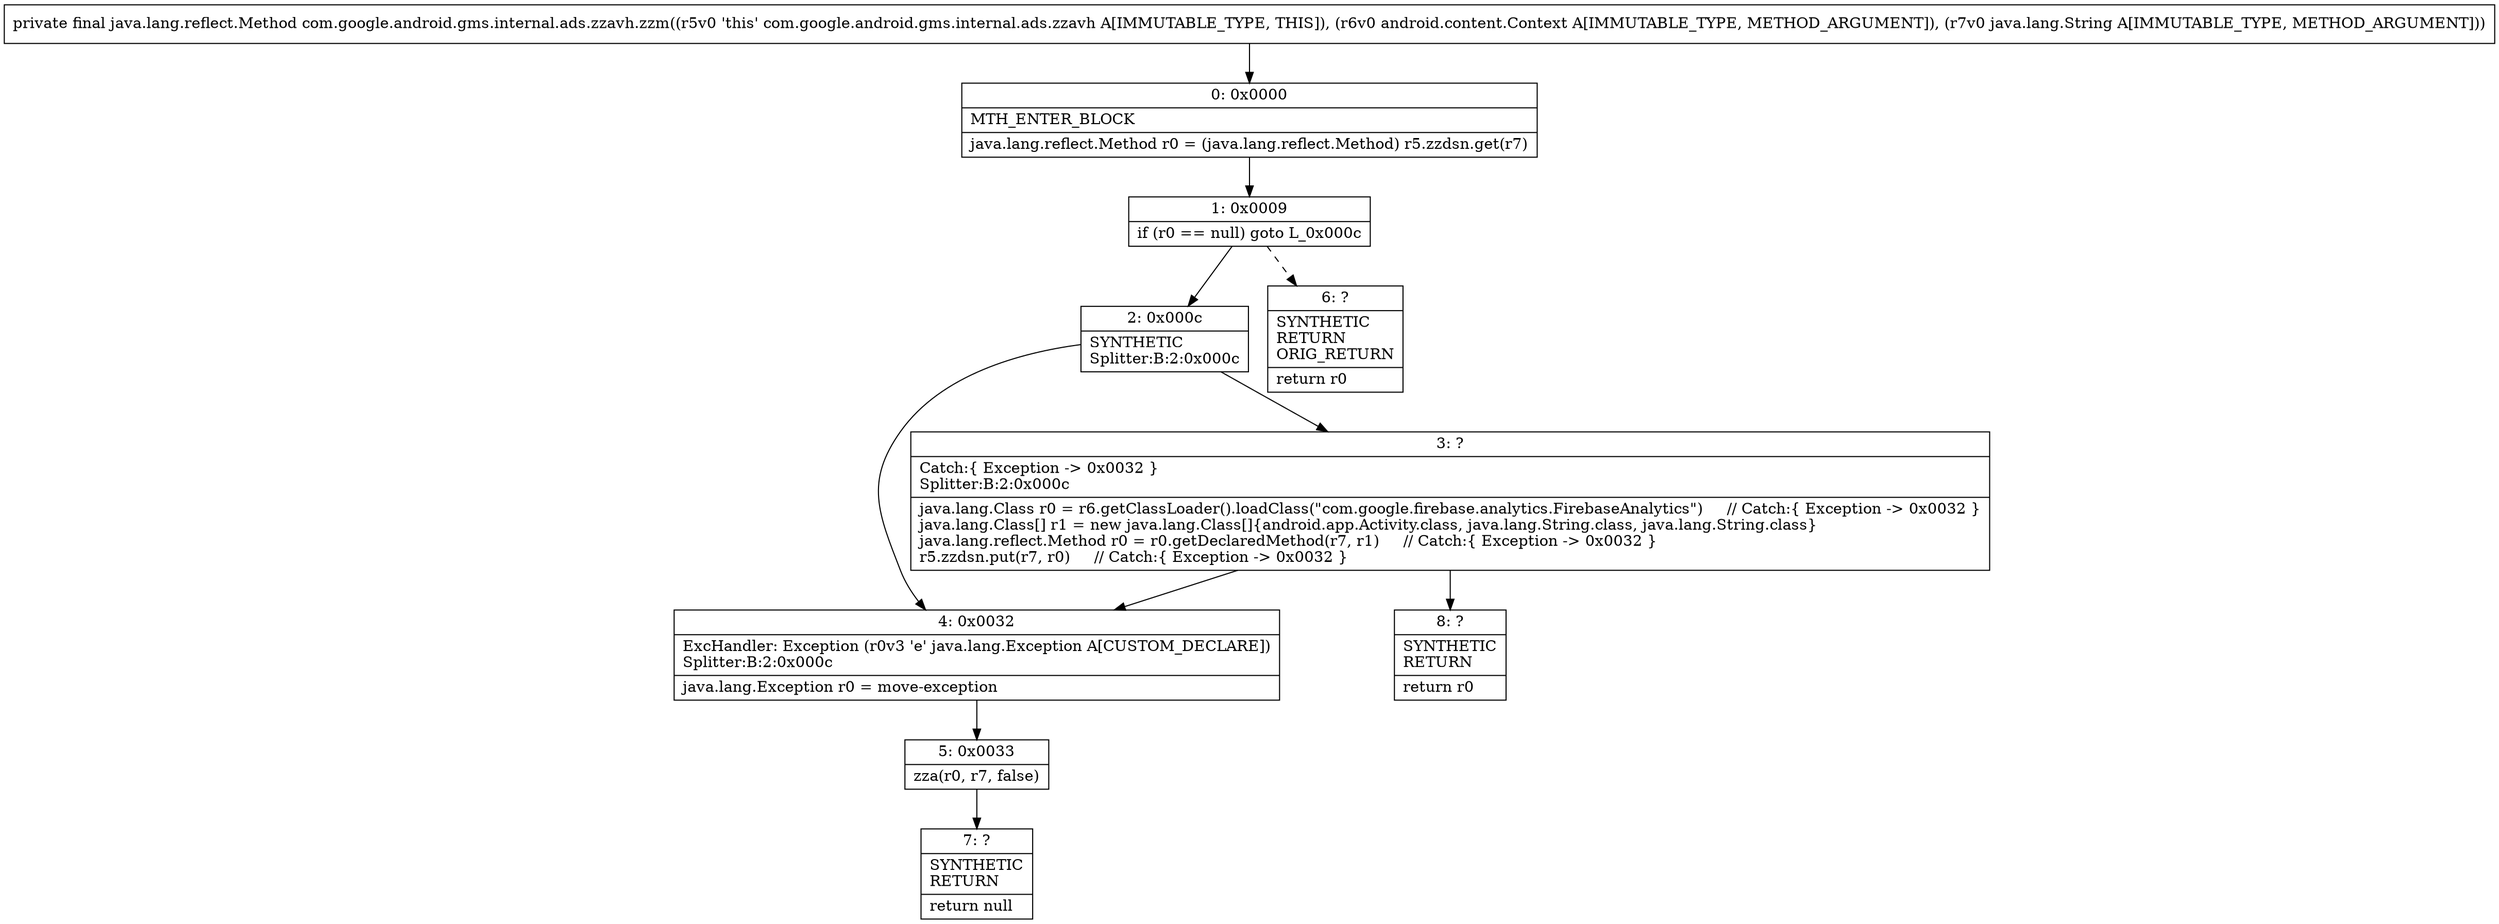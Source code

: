 digraph "CFG forcom.google.android.gms.internal.ads.zzavh.zzm(Landroid\/content\/Context;Ljava\/lang\/String;)Ljava\/lang\/reflect\/Method;" {
Node_0 [shape=record,label="{0\:\ 0x0000|MTH_ENTER_BLOCK\l|java.lang.reflect.Method r0 = (java.lang.reflect.Method) r5.zzdsn.get(r7)\l}"];
Node_1 [shape=record,label="{1\:\ 0x0009|if (r0 == null) goto L_0x000c\l}"];
Node_2 [shape=record,label="{2\:\ 0x000c|SYNTHETIC\lSplitter:B:2:0x000c\l}"];
Node_3 [shape=record,label="{3\:\ ?|Catch:\{ Exception \-\> 0x0032 \}\lSplitter:B:2:0x000c\l|java.lang.Class r0 = r6.getClassLoader().loadClass(\"com.google.firebase.analytics.FirebaseAnalytics\")     \/\/ Catch:\{ Exception \-\> 0x0032 \}\ljava.lang.Class[] r1 = new java.lang.Class[]\{android.app.Activity.class, java.lang.String.class, java.lang.String.class\}\ljava.lang.reflect.Method r0 = r0.getDeclaredMethod(r7, r1)     \/\/ Catch:\{ Exception \-\> 0x0032 \}\lr5.zzdsn.put(r7, r0)     \/\/ Catch:\{ Exception \-\> 0x0032 \}\l}"];
Node_4 [shape=record,label="{4\:\ 0x0032|ExcHandler: Exception (r0v3 'e' java.lang.Exception A[CUSTOM_DECLARE])\lSplitter:B:2:0x000c\l|java.lang.Exception r0 = move\-exception\l}"];
Node_5 [shape=record,label="{5\:\ 0x0033|zza(r0, r7, false)\l}"];
Node_6 [shape=record,label="{6\:\ ?|SYNTHETIC\lRETURN\lORIG_RETURN\l|return r0\l}"];
Node_7 [shape=record,label="{7\:\ ?|SYNTHETIC\lRETURN\l|return null\l}"];
Node_8 [shape=record,label="{8\:\ ?|SYNTHETIC\lRETURN\l|return r0\l}"];
MethodNode[shape=record,label="{private final java.lang.reflect.Method com.google.android.gms.internal.ads.zzavh.zzm((r5v0 'this' com.google.android.gms.internal.ads.zzavh A[IMMUTABLE_TYPE, THIS]), (r6v0 android.content.Context A[IMMUTABLE_TYPE, METHOD_ARGUMENT]), (r7v0 java.lang.String A[IMMUTABLE_TYPE, METHOD_ARGUMENT])) }"];
MethodNode -> Node_0;
Node_0 -> Node_1;
Node_1 -> Node_2;
Node_1 -> Node_6[style=dashed];
Node_2 -> Node_3;
Node_2 -> Node_4;
Node_3 -> Node_4;
Node_3 -> Node_8;
Node_4 -> Node_5;
Node_5 -> Node_7;
}

